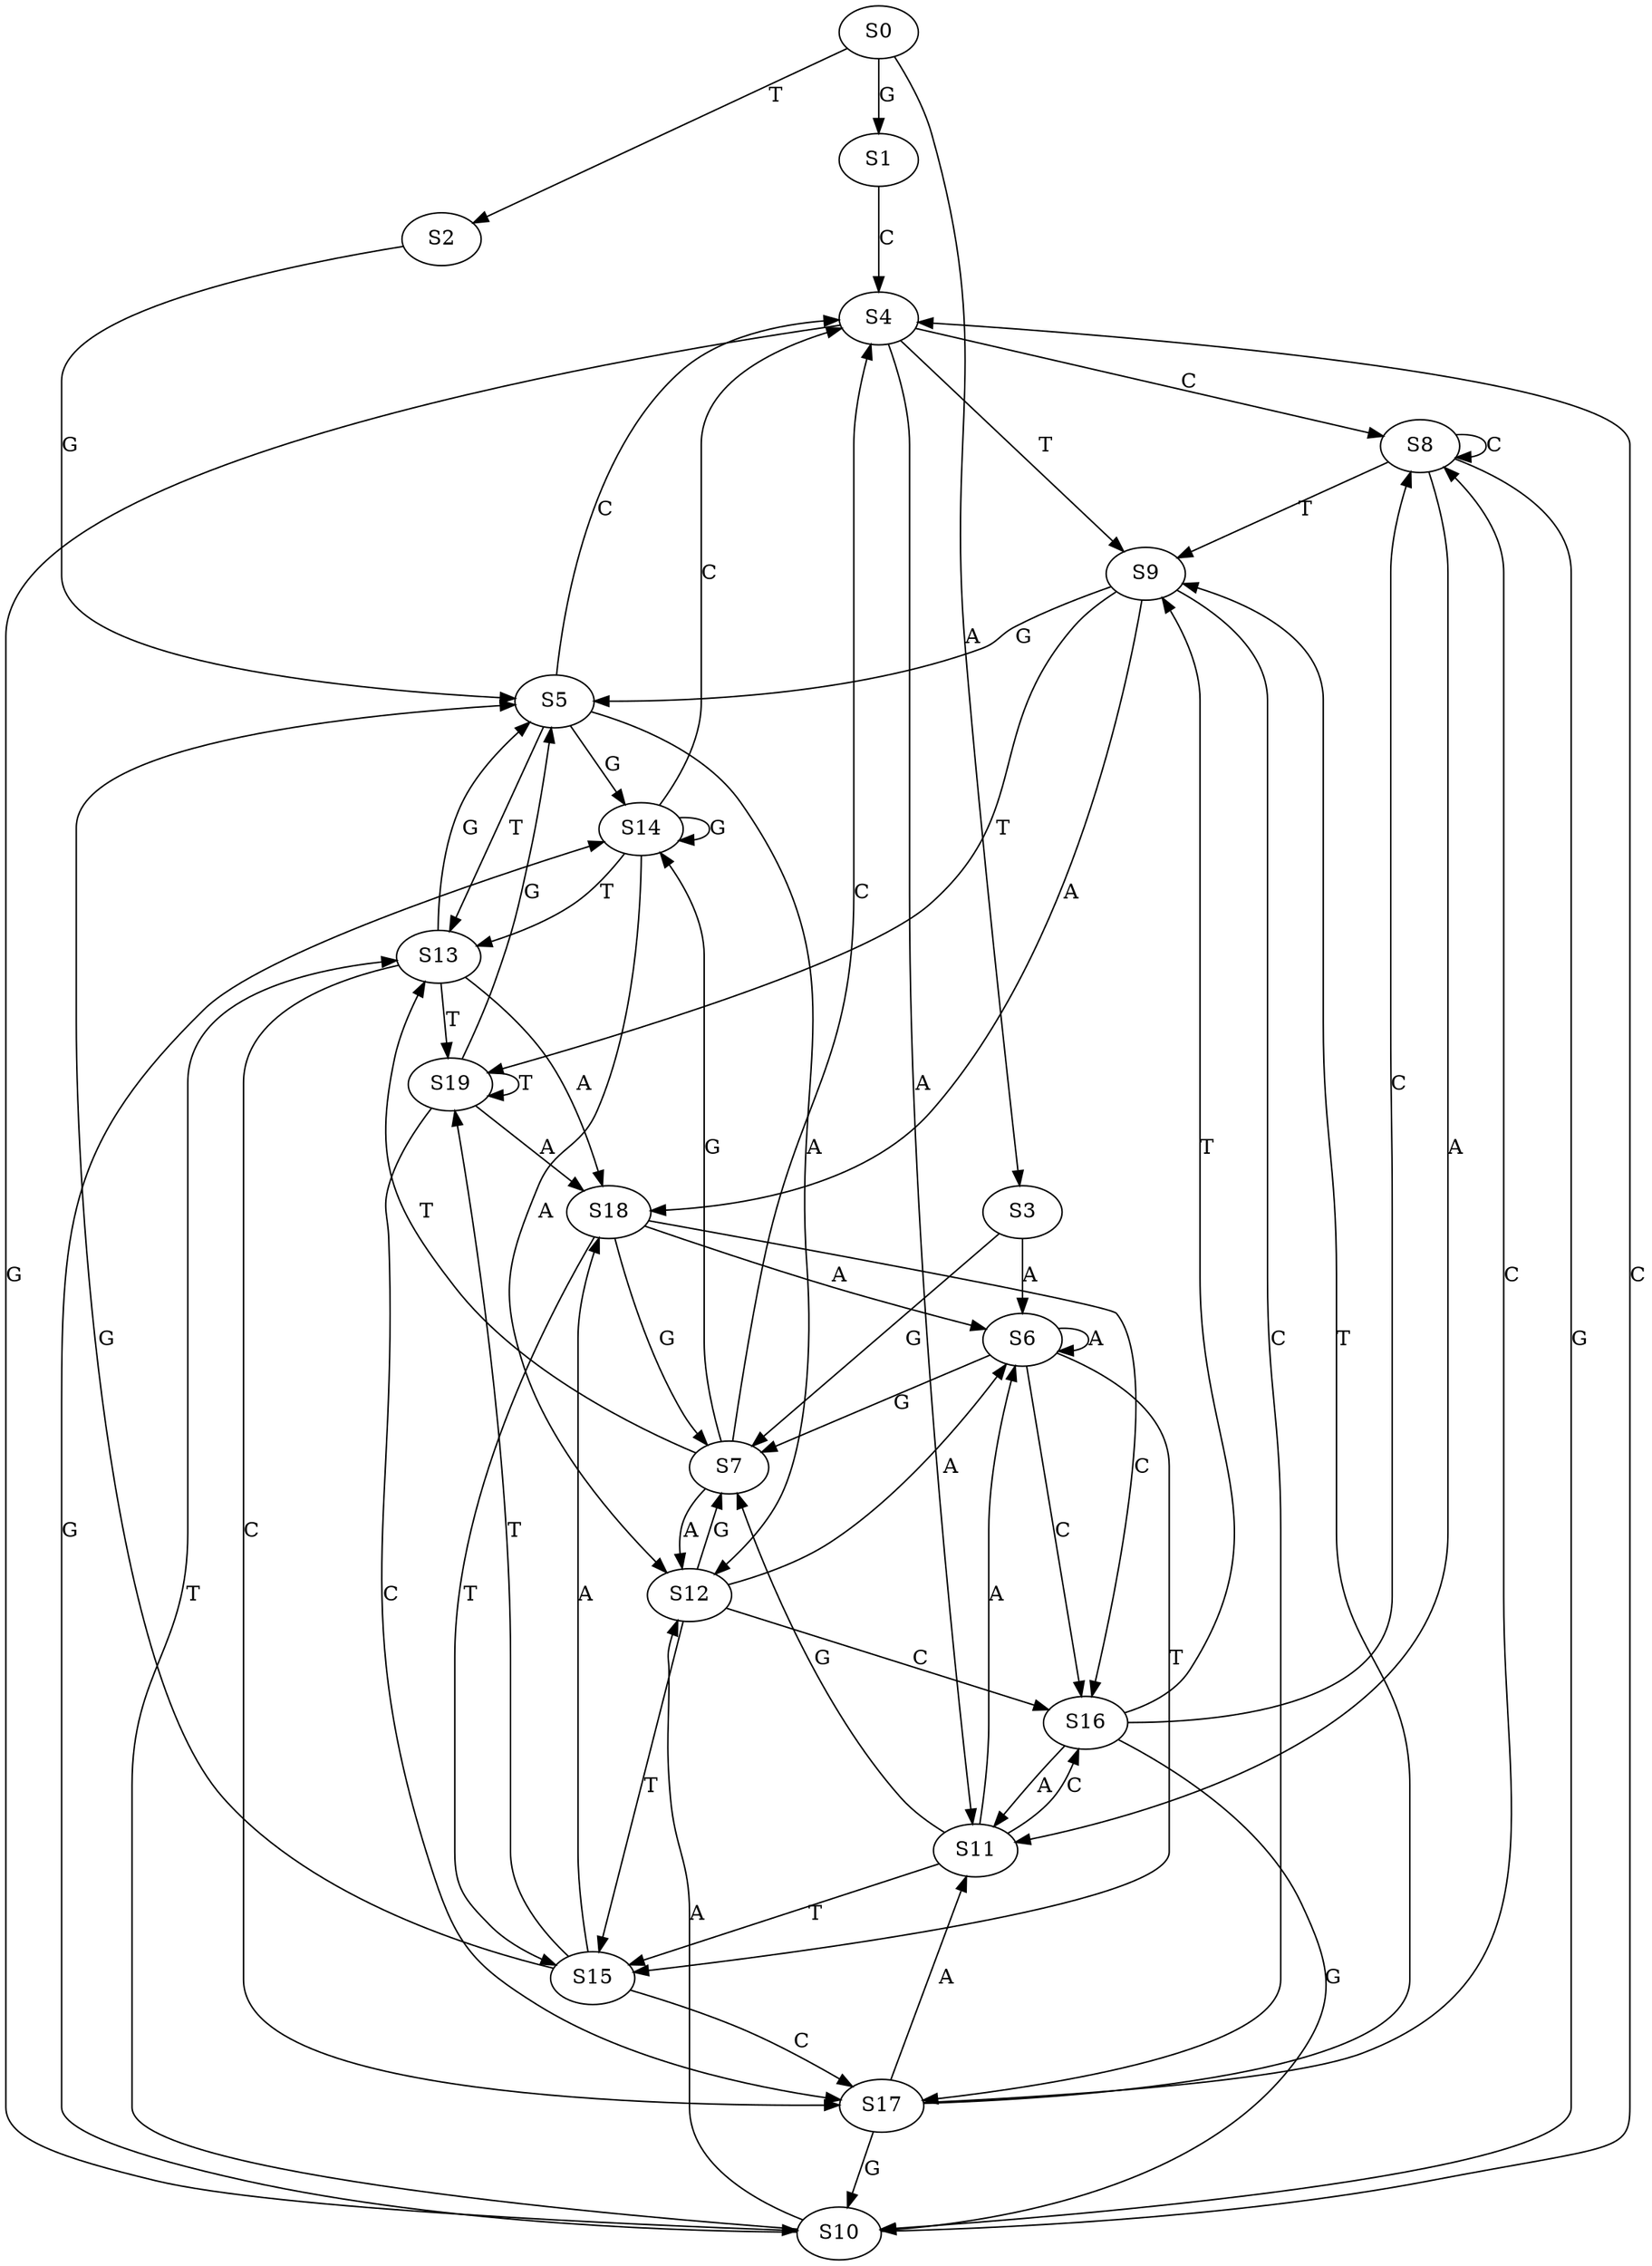strict digraph  {
	S0 -> S1 [ label = G ];
	S0 -> S2 [ label = T ];
	S0 -> S3 [ label = A ];
	S1 -> S4 [ label = C ];
	S2 -> S5 [ label = G ];
	S3 -> S6 [ label = A ];
	S3 -> S7 [ label = G ];
	S4 -> S8 [ label = C ];
	S4 -> S9 [ label = T ];
	S4 -> S10 [ label = G ];
	S4 -> S11 [ label = A ];
	S5 -> S12 [ label = A ];
	S5 -> S13 [ label = T ];
	S5 -> S4 [ label = C ];
	S5 -> S14 [ label = G ];
	S6 -> S15 [ label = T ];
	S6 -> S16 [ label = C ];
	S6 -> S7 [ label = G ];
	S6 -> S6 [ label = A ];
	S7 -> S13 [ label = T ];
	S7 -> S14 [ label = G ];
	S7 -> S12 [ label = A ];
	S7 -> S4 [ label = C ];
	S8 -> S10 [ label = G ];
	S8 -> S8 [ label = C ];
	S8 -> S11 [ label = A ];
	S8 -> S9 [ label = T ];
	S9 -> S5 [ label = G ];
	S9 -> S17 [ label = C ];
	S9 -> S18 [ label = A ];
	S9 -> S19 [ label = T ];
	S10 -> S14 [ label = G ];
	S10 -> S13 [ label = T ];
	S10 -> S12 [ label = A ];
	S10 -> S4 [ label = C ];
	S11 -> S7 [ label = G ];
	S11 -> S15 [ label = T ];
	S11 -> S16 [ label = C ];
	S11 -> S6 [ label = A ];
	S12 -> S7 [ label = G ];
	S12 -> S6 [ label = A ];
	S12 -> S16 [ label = C ];
	S12 -> S15 [ label = T ];
	S13 -> S18 [ label = A ];
	S13 -> S17 [ label = C ];
	S13 -> S5 [ label = G ];
	S13 -> S19 [ label = T ];
	S14 -> S12 [ label = A ];
	S14 -> S13 [ label = T ];
	S14 -> S14 [ label = G ];
	S14 -> S4 [ label = C ];
	S15 -> S18 [ label = A ];
	S15 -> S17 [ label = C ];
	S15 -> S19 [ label = T ];
	S15 -> S5 [ label = G ];
	S16 -> S11 [ label = A ];
	S16 -> S9 [ label = T ];
	S16 -> S8 [ label = C ];
	S16 -> S10 [ label = G ];
	S17 -> S9 [ label = T ];
	S17 -> S10 [ label = G ];
	S17 -> S8 [ label = C ];
	S17 -> S11 [ label = A ];
	S18 -> S7 [ label = G ];
	S18 -> S15 [ label = T ];
	S18 -> S6 [ label = A ];
	S18 -> S16 [ label = C ];
	S19 -> S17 [ label = C ];
	S19 -> S5 [ label = G ];
	S19 -> S19 [ label = T ];
	S19 -> S18 [ label = A ];
}
